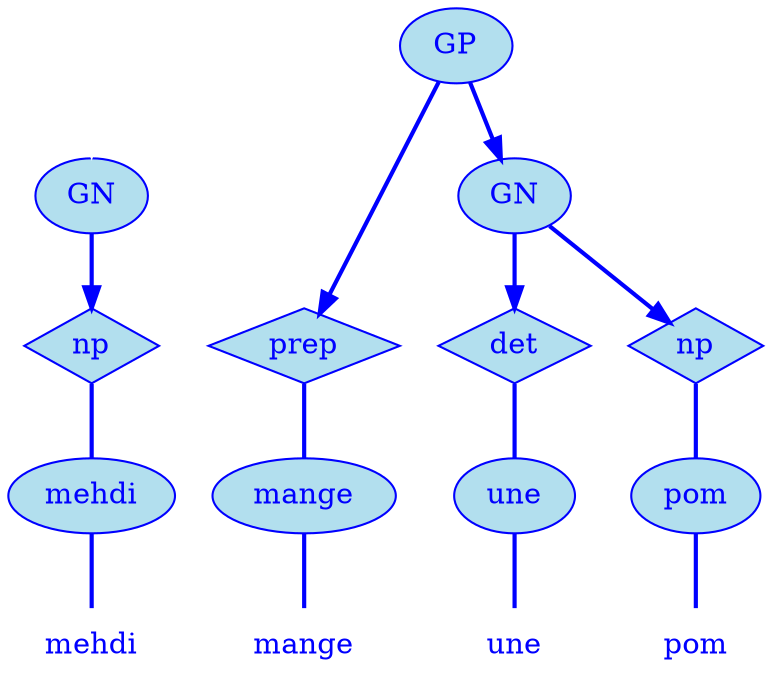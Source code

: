 digraph g {
	graph [bb="0,0,342,324"];
	node [label="\N"];
	graph [_draw_="c 5 -white C 5 -white P 4 0 0 0 324 342 324 342 0 ",
		xdotversion="1.2"];
	"mc1s1_t1#token84" [label=mehdi, shape=plaintext, fillcolor=lightblue2, fontcolor=blue, pos="40,18", width="0.81", height="0.50", _ldraw_="F 14.000000 11 -Times-Roman c 4 -blue T 40 13 0 42 5 -mehdi "];
	"mc1s1_W1#wordmc1s1_t1#token" [label=mehdi, shape=ellipse, fillcolor=lightblue2, fontcolor=blue, pos="40,90", width="1.11", height="0.50", color=blue, style=filled, _draw_="S 6 -filled c 4 -blue C 10 -lightblue2 E 40 90 40 18 ", _ldraw_="F 14.000000 11 -Times-Roman c 4 -blue T 40 85 0 42 5 -mehdi "];
	"mc1s1_P13#pos" [label=np, shape=diamond, fillcolor=lightblue2, fontcolor=blue, pos="40,162", width="0.75", height="0.50", color=blue, style=filled, _draw_="S 6 -filled c 4 -blue C 10 -lightblue2 P 4 40 180 13 162 40 144 67 162 ", _ldraw_="F 14.000000 11 -Times-Roman c 4 -blue T 40 157 0 17 2 -np "];
	"mc1s1_chk0#chunk" [label=GN, fillcolor=lightblue2, fontcolor=blue, pos="40,234", width="0.75", height="0.50", color=blue, style=filled, arrowhead=doubleoctagon, _draw_="S 6 -filled c 4 -blue C 10 -lightblue2 E 40 234 27 18 ", _ldraw_="F 14.000000 11 -Times-Roman c 4 -blue T 40 229 0 22 2 -GN "];
	"mc1s1_t3#token87" [label=mange, shape=plaintext, fillcolor=lightblue2, fontcolor=blue, pos="142,18", width="0.86", height="0.50", _ldraw_="F 14.000000 11 -Times-Roman c 4 -blue T 142 13 0 47 5 -mange "];
	"mc1s1_W2#wordmc1s1_t3#token" [label=mange, shape=ellipse, fillcolor=lightblue2, fontcolor=blue, pos="142,90", width="1.22", height="0.50", color=blue, style=filled, _draw_="S 6 -filled c 4 -blue C 10 -lightblue2 E 142 90 44 18 ", _ldraw_="F 14.000000 11 -Times-Roman c 4 -blue T 142 85 0 47 5 -mange "];
	"mc1s1_P42#pos" [label=prep, shape=diamond, fillcolor=lightblue2, fontcolor=blue, pos="149,162", width="0.89", height="0.50", color=blue, style=filled, _draw_="S 6 -filled c 4 -blue C 10 -lightblue2 P 4 149 180 117 162 149 144 181 162 ", _ldraw_="F 14.000000 11 -Times-Roman c 4 -blue T 149 157 0 31 4 -prep "];
	"mc1s1_t5#token78" [label=une, shape=plaintext, fillcolor=lightblue2, fontcolor=blue, pos="233,18", width="0.75", height="0.50", _ldraw_="F 14.000000 11 -Times-Roman c 4 -blue T 233 13 0 26 3 -une "];
	"mc1s1_W3#wordmc1s1_t5#token" [label=une, shape=ellipse, fillcolor=lightblue2, fontcolor=blue, pos="233,90", width="0.81", height="0.50", color=blue, style=filled, _draw_="S 6 -filled c 4 -blue C 10 -lightblue2 E 233 90 29 18 ", _ldraw_="F 14.000000 11 -Times-Roman c 4 -blue T 233 85 0 26 3 -une "];
	"mc1s1_P52L1#pos" [label=det, shape=diamond, fillcolor=lightblue2, fontcolor=blue, pos="233,162", width="0.75", height="0.50", color=blue, style=filled, _draw_="S 6 -filled c 4 -blue C 10 -lightblue2 P 4 233 180 206 162 233 144 260 162 ", _ldraw_="F 14.000000 11 -Times-Roman c 4 -blue T 233 157 0 23 3 -det "];
	"mc1s1_t7#token16" [label=pom, shape=plaintext, fillcolor=lightblue2, fontcolor=blue, pos="311,18", width="0.75", height="0.50", _ldraw_="F 14.000000 11 -Times-Roman c 4 -blue T 311 13 0 29 3 -pom "];
	"mc1s1_W4#wordmc1s1_t7#token" [label=pom, shape=ellipse, fillcolor=lightblue2, fontcolor=blue, pos="311,90", width="0.86", height="0.50", color=blue, style=filled, _draw_="S 6 -filled c 4 -blue C 10 -lightblue2 E 311 90 31 18 ", _ldraw_="F 14.000000 11 -Times-Roman c 4 -blue T 311 85 0 29 3 -pom "];
	"mc1s1_P68#pos" [label=np, shape=diamond, fillcolor=lightblue2, fontcolor=blue, pos="308,162", width="0.75", height="0.50", color=blue, style=filled, _draw_="S 6 -filled c 4 -blue C 10 -lightblue2 P 4 308 180 281 162 308 144 335 162 ", _ldraw_="F 14.000000 11 -Times-Roman c 4 -blue T 308 157 0 17 2 -np "];
	"mc1s1_chk1#chunk" [label=GN, fillcolor=lightblue2, fontcolor=blue, pos="233,234", width="0.75", height="0.50", color=blue, style=filled, arrowhead=doubleoctagon, _draw_="S 6 -filled c 4 -blue C 10 -lightblue2 E 233 234 27 18 ", _ldraw_="F 14.000000 11 -Times-Roman c 4 -blue T 233 229 0 22 2 -GN "];
	"mc1s1_chk3#chunk" [label=GP, fillcolor=lightblue2, fontcolor=blue, pos="198,306", width="0.75", height="0.50", color=blue, style=filled, arrowhead=doubleoctagon, _draw_="S 6 -filled c 4 -blue C 10 -lightblue2 E 198 306 27 18 ", _ldraw_="F 14.000000 11 -Times-Roman c 4 -blue T 198 301 0 20 2 -GP "];
	"mc1s1_chk0#chunk#empty" [shape=point, fillcolor=white, fontcolor=white, pos="40,306", width="0.06", height="0.06", color=white, size=2, _draw_="S 6 -filled c 5 -white C 5 -white E 40 306 2 2 "];
	"mc1s1_W1#wordmc1s1_t1#token" -> "mc1s1_t1#token84" [arrowhead=none, color=blue, fontcolor=blue, style=bold, minlen=1, pos="40,72 40,61 40,47 40,36", _draw_="S 4 -bold c 4 -blue B 4 40 72 40 61 40 47 40 36 "];
	"mc1s1_P13#pos" -> "mc1s1_W1#wordmc1s1_t1#token" [arrowhead=none, color=blue, fontcolor=blue, style=bold, minlen=1, pos="40,144 40,133 40,119 40,108", _draw_="S 4 -bold c 4 -blue B 4 40 144 40 133 40 119 40 108 "];
	"mc1s1_chk0#chunk" -> "mc1s1_P13#pos" [color=blue, fontcolor=blue, style=bold, minlen=1, pos="e,40,180 40,216 40,208 40,199 40,190", shape=normal, _draw_="S 4 -bold c 4 -blue B 4 40 216 40 208 40 199 40 190 ", _hdraw_="S 5 -solid S 15 -setlinewidth(1) c 4 -blue C 4 -blue P 3 44 190 40 180 37 190 "];
	"mc1s1_W2#wordmc1s1_t3#token" -> "mc1s1_t3#token87" [arrowhead=none, color=blue, fontcolor=blue, style=bold, minlen=1, pos="142,72 142,61 142,47 142,36", _draw_="S 4 -bold c 4 -blue B 4 142 72 142 61 142 47 142 36 "];
	"mc1s1_P42#pos" -> "mc1s1_W2#wordmc1s1_t3#token" [arrowhead=none, color=blue, fontcolor=blue, style=bold, minlen=1, pos="147,145 146,134 145,119 144,108", _draw_="S 4 -bold c 4 -blue B 4 147 145 146 134 145 119 144 108 "];
	"mc1s1_W3#wordmc1s1_t5#token" -> "mc1s1_t5#token78" [arrowhead=none, color=blue, fontcolor=blue, style=bold, minlen=1, pos="233,72 233,61 233,47 233,36", _draw_="S 4 -bold c 4 -blue B 4 233 72 233 61 233 47 233 36 "];
	"mc1s1_P52L1#pos" -> "mc1s1_W3#wordmc1s1_t5#token" [arrowhead=none, color=blue, fontcolor=blue, style=bold, minlen=1, pos="233,144 233,133 233,119 233,108", _draw_="S 4 -bold c 4 -blue B 4 233 144 233 133 233 119 233 108 "];
	"mc1s1_W4#wordmc1s1_t7#token" -> "mc1s1_t7#token16" [arrowhead=none, color=blue, fontcolor=blue, style=bold, minlen=1, pos="311,72 311,61 311,47 311,36", _draw_="S 4 -bold c 4 -blue B 4 311 72 311 61 311 47 311 36 "];
	"mc1s1_P68#pos" -> "mc1s1_W4#wordmc1s1_t7#token" [arrowhead=none, color=blue, fontcolor=blue, style=bold, minlen=1, pos="309,144 310,133 310,119 310,108", _draw_="S 4 -bold c 4 -blue B 4 309 144 310 133 310 119 310 108 "];
	"mc1s1_chk1#chunk" -> "mc1s1_P52L1#pos" [color=blue, fontcolor=blue, style=bold, minlen=1, pos="e,233,180 233,216 233,208 233,199 233,190", shape=normal, _draw_="S 4 -bold c 4 -blue B 4 233 216 233 208 233 199 233 190 ", _hdraw_="S 5 -solid S 15 -setlinewidth(1) c 4 -blue C 4 -blue P 3 237 190 233 180 230 190 "];
	"mc1s1_chk1#chunk" -> "mc1s1_P68#pos" [color=blue, fontcolor=blue, style=bold, minlen=1, pos="e,297,173 249,219 261,207 277,192 290,180", shape=normal, _draw_="S 4 -bold c 4 -blue B 4 249 219 261 207 277 192 290 180 ", _hdraw_="S 5 -solid S 15 -setlinewidth(1) c 4 -blue C 4 -blue P 3 292 183 297 173 287 178 "];
	"mc1s1_chk3#chunk" -> "mc1s1_P42#pos" [color=blue, fontcolor=blue, style=bold, minlen=2, pos="e,154,177 192,288 183,263 167,216 157,187", shape=normal, _draw_="S 4 -bold c 4 -blue B 4 192 288 183 263 167 216 157 187 ", _hdraw_="S 5 -solid S 15 -setlinewidth(1) c 4 -blue C 4 -blue P 3 160 186 154 177 154 188 "];
	"mc1s1_chk3#chunk" -> "mc1s1_chk1#chunk" [color=blue, fontcolor=blue, style=bold, minlen=1, pos="e,225,251 206,289 211,280 216,270 220,260", shape=normal, _draw_="S 4 -bold c 4 -blue B 4 206 289 211 280 216 270 220 260 ", _hdraw_="S 5 -solid S 15 -setlinewidth(1) c 4 -blue C 4 -blue P 3 223 261 225 251 217 258 "];
	"mc1s1_chk0#chunk#empty" -> "mc1s1_chk0#chunk" [color=white, fontcolor=white, minlen=1, pos="e,40,252 40,304 40,297 40,279 40,262", shape=none, _draw_="c 5 -white B 4 40 304 40 297 40 279 40 262 ", _hdraw_="S 5 -solid S 15 -setlinewidth(1) c 5 -white C 5 -white P 3 44 262 40 252 37 262 "];
}
